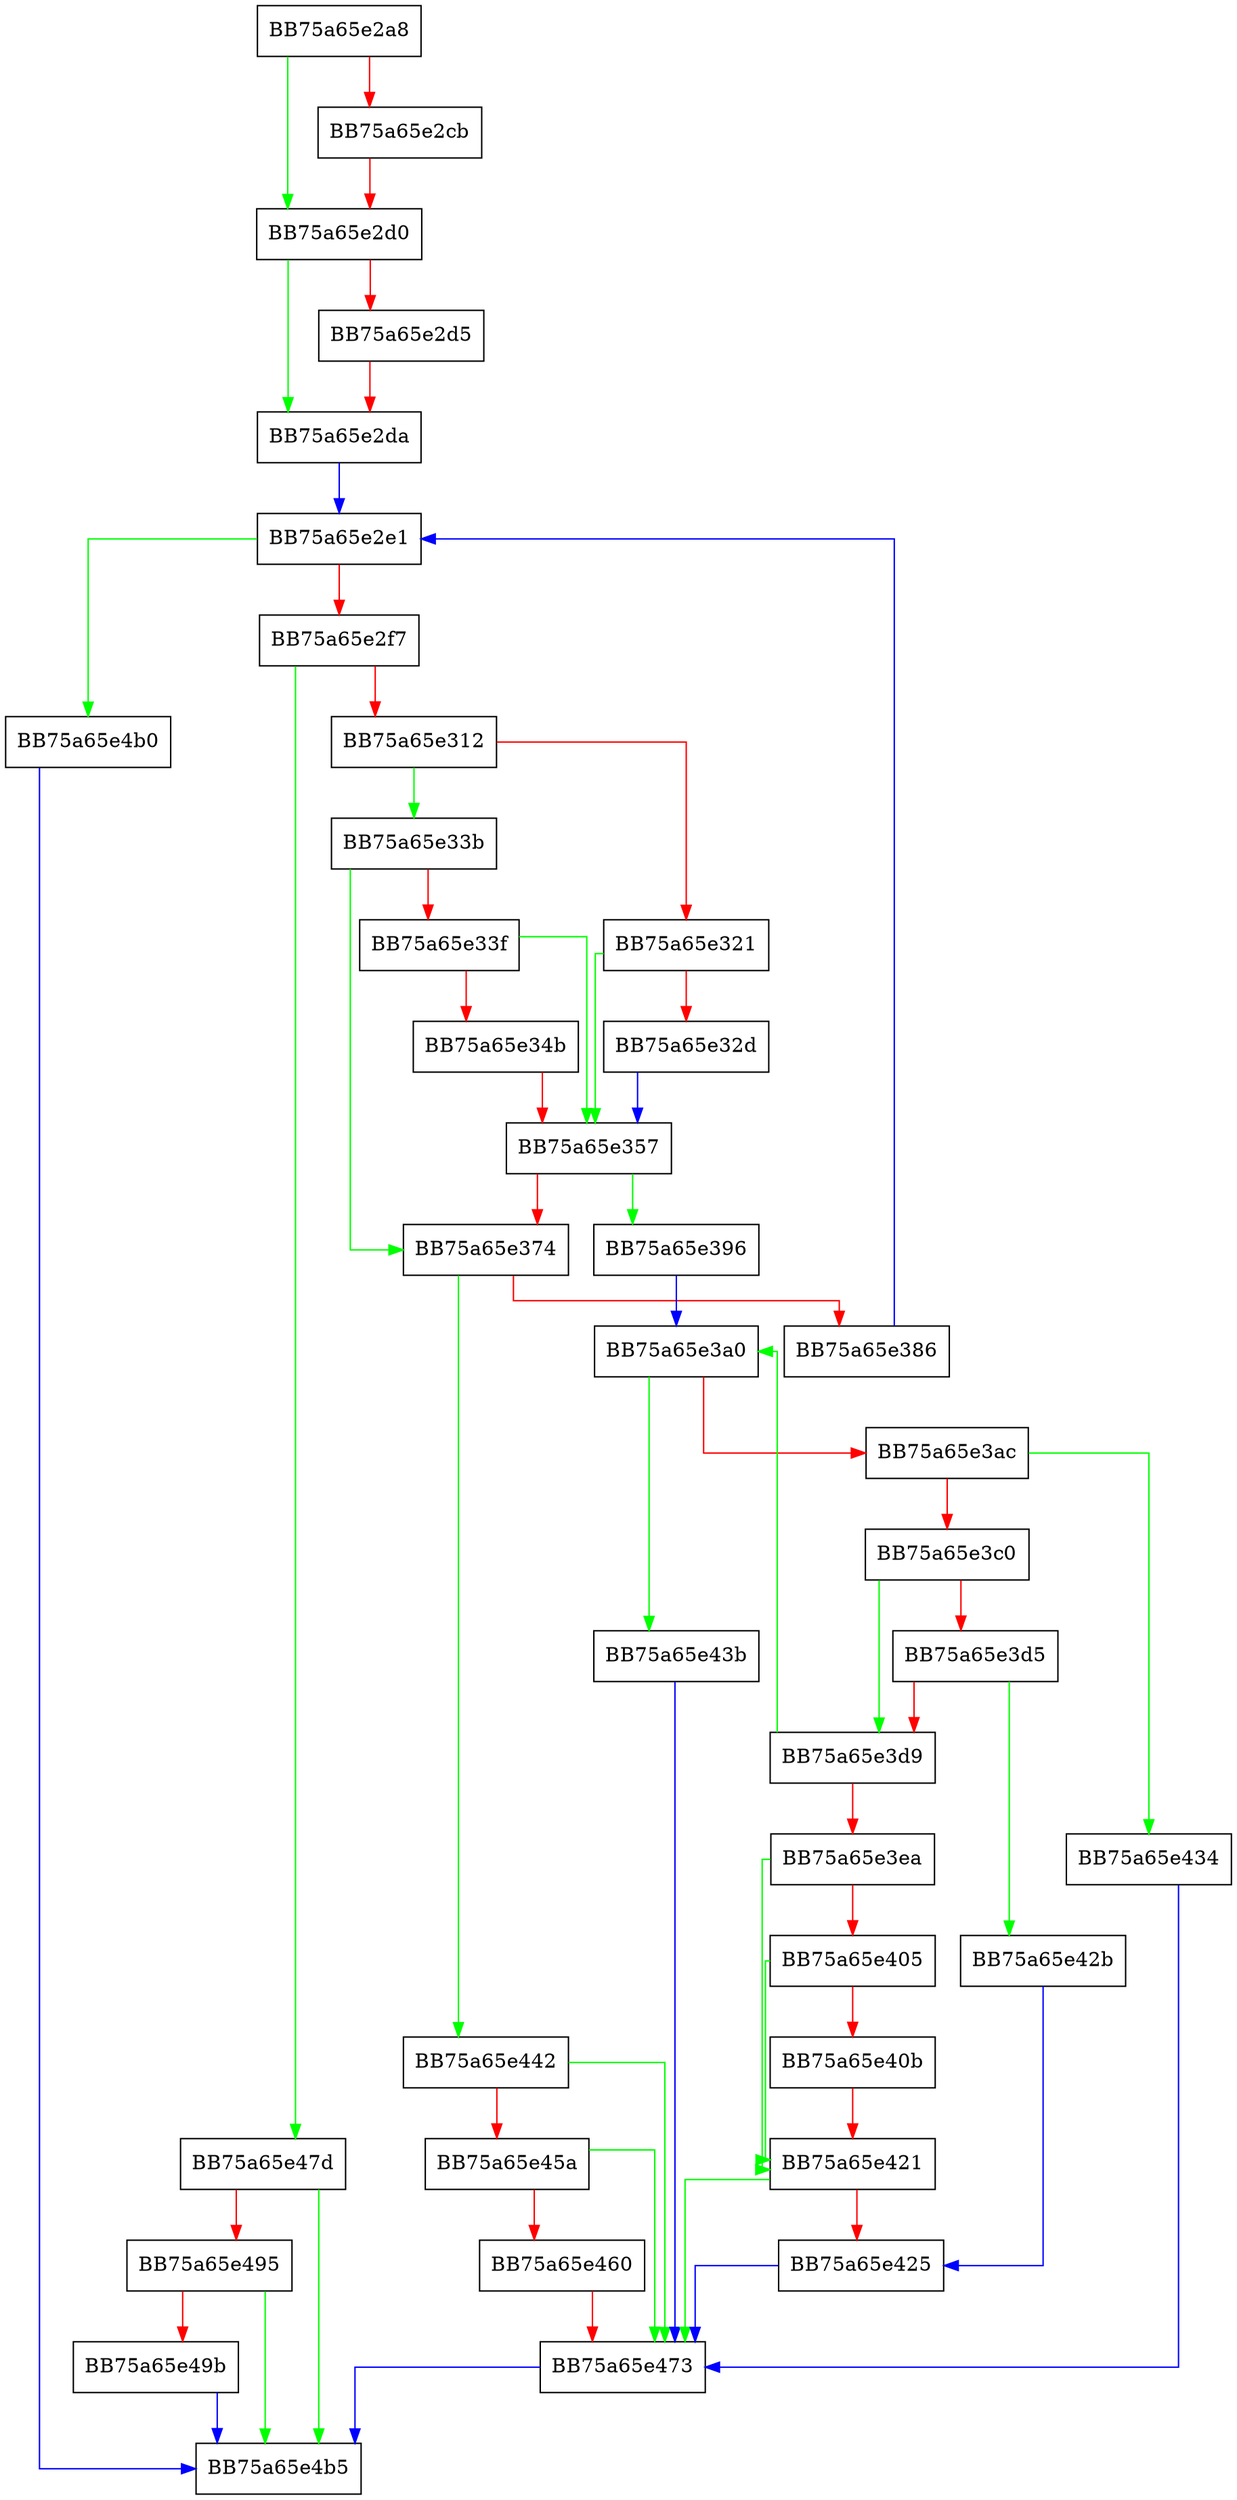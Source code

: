 digraph GetTransportProviderPath {
  node [shape="box"];
  graph [splines=ortho];
  BB75a65e2a8 -> BB75a65e2d0 [color="green"];
  BB75a65e2a8 -> BB75a65e2cb [color="red"];
  BB75a65e2cb -> BB75a65e2d0 [color="red"];
  BB75a65e2d0 -> BB75a65e2da [color="green"];
  BB75a65e2d0 -> BB75a65e2d5 [color="red"];
  BB75a65e2d5 -> BB75a65e2da [color="red"];
  BB75a65e2da -> BB75a65e2e1 [color="blue"];
  BB75a65e2e1 -> BB75a65e4b0 [color="green"];
  BB75a65e2e1 -> BB75a65e2f7 [color="red"];
  BB75a65e2f7 -> BB75a65e47d [color="green"];
  BB75a65e2f7 -> BB75a65e312 [color="red"];
  BB75a65e312 -> BB75a65e33b [color="green"];
  BB75a65e312 -> BB75a65e321 [color="red"];
  BB75a65e321 -> BB75a65e357 [color="green"];
  BB75a65e321 -> BB75a65e32d [color="red"];
  BB75a65e32d -> BB75a65e357 [color="blue"];
  BB75a65e33b -> BB75a65e374 [color="green"];
  BB75a65e33b -> BB75a65e33f [color="red"];
  BB75a65e33f -> BB75a65e357 [color="green"];
  BB75a65e33f -> BB75a65e34b [color="red"];
  BB75a65e34b -> BB75a65e357 [color="red"];
  BB75a65e357 -> BB75a65e396 [color="green"];
  BB75a65e357 -> BB75a65e374 [color="red"];
  BB75a65e374 -> BB75a65e442 [color="green"];
  BB75a65e374 -> BB75a65e386 [color="red"];
  BB75a65e386 -> BB75a65e2e1 [color="blue"];
  BB75a65e396 -> BB75a65e3a0 [color="blue"];
  BB75a65e3a0 -> BB75a65e43b [color="green"];
  BB75a65e3a0 -> BB75a65e3ac [color="red"];
  BB75a65e3ac -> BB75a65e434 [color="green"];
  BB75a65e3ac -> BB75a65e3c0 [color="red"];
  BB75a65e3c0 -> BB75a65e3d9 [color="green"];
  BB75a65e3c0 -> BB75a65e3d5 [color="red"];
  BB75a65e3d5 -> BB75a65e42b [color="green"];
  BB75a65e3d5 -> BB75a65e3d9 [color="red"];
  BB75a65e3d9 -> BB75a65e3a0 [color="green"];
  BB75a65e3d9 -> BB75a65e3ea [color="red"];
  BB75a65e3ea -> BB75a65e421 [color="green"];
  BB75a65e3ea -> BB75a65e405 [color="red"];
  BB75a65e405 -> BB75a65e421 [color="green"];
  BB75a65e405 -> BB75a65e40b [color="red"];
  BB75a65e40b -> BB75a65e421 [color="red"];
  BB75a65e421 -> BB75a65e473 [color="green"];
  BB75a65e421 -> BB75a65e425 [color="red"];
  BB75a65e425 -> BB75a65e473 [color="blue"];
  BB75a65e42b -> BB75a65e425 [color="blue"];
  BB75a65e434 -> BB75a65e473 [color="blue"];
  BB75a65e43b -> BB75a65e473 [color="blue"];
  BB75a65e442 -> BB75a65e473 [color="green"];
  BB75a65e442 -> BB75a65e45a [color="red"];
  BB75a65e45a -> BB75a65e473 [color="green"];
  BB75a65e45a -> BB75a65e460 [color="red"];
  BB75a65e460 -> BB75a65e473 [color="red"];
  BB75a65e473 -> BB75a65e4b5 [color="blue"];
  BB75a65e47d -> BB75a65e4b5 [color="green"];
  BB75a65e47d -> BB75a65e495 [color="red"];
  BB75a65e495 -> BB75a65e4b5 [color="green"];
  BB75a65e495 -> BB75a65e49b [color="red"];
  BB75a65e49b -> BB75a65e4b5 [color="blue"];
  BB75a65e4b0 -> BB75a65e4b5 [color="blue"];
}